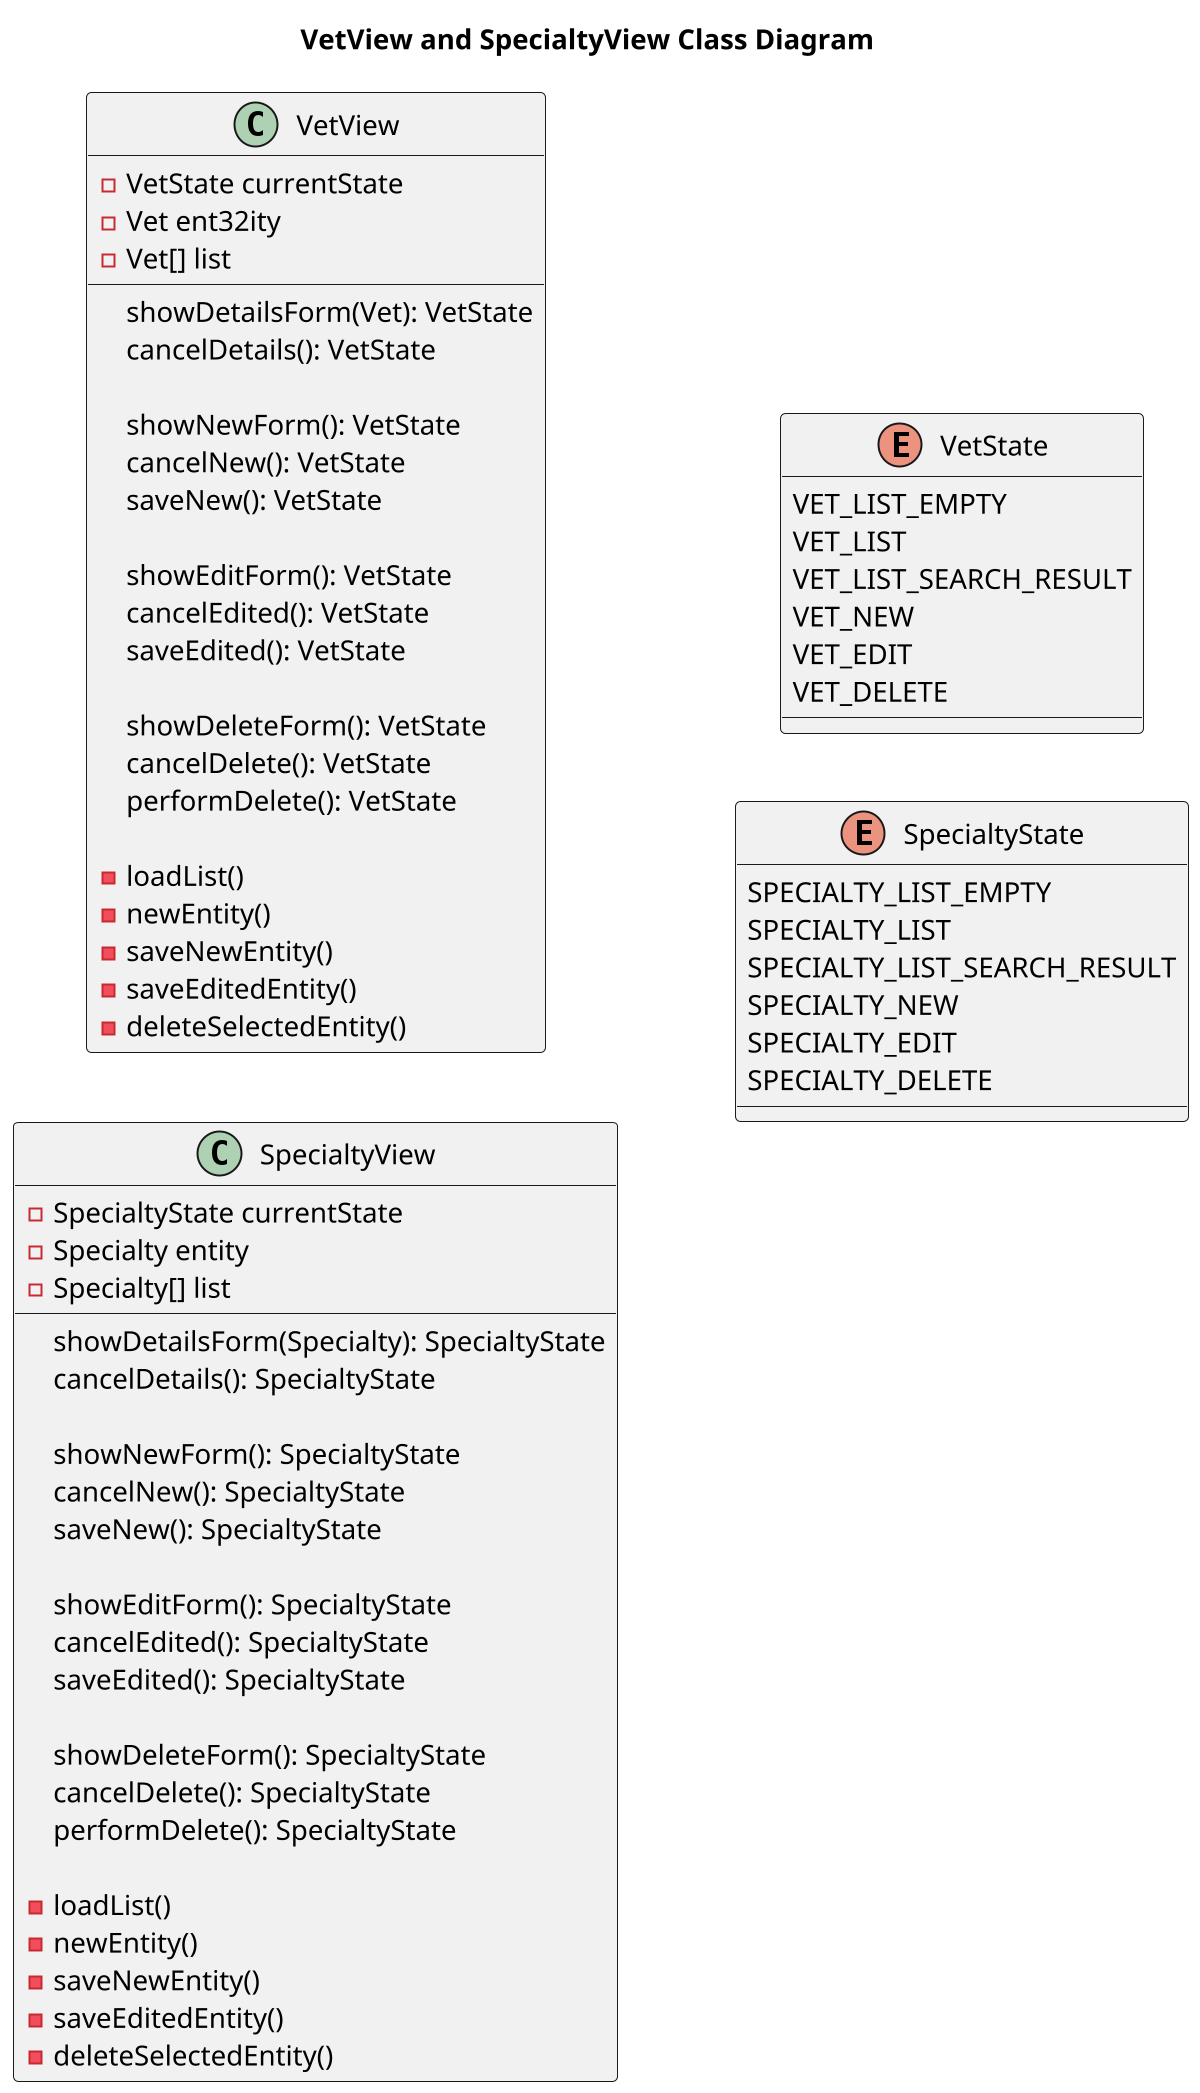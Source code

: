 @startuml
'https://plantuml.com/class-diagram

title VetView and SpecialtyView Class Diagram

left to right direction
'top to bottom direction

scale 1200 width

class VetView {

    - VetState currentState
    - Vet ent32ity
    - Vet[] list

    showDetailsForm(Vet): VetState
    cancelDetails(): VetState

    showNewForm(): VetState
    cancelNew(): VetState
    saveNew(): VetState

    showEditForm(): VetState
    cancelEdited(): VetState
    saveEdited(): VetState

    showDeleteForm(): VetState
    cancelDelete(): VetState
    performDelete(): VetState

    - loadList()
    - newEntity()
    - saveNewEntity()
    - saveEditedEntity()
    - deleteSelectedEntity()
}

class SpecialtyView {

    - SpecialtyState currentState
    - Specialty entity
    - Specialty[] list

    showDetailsForm(Specialty): SpecialtyState
    cancelDetails(): SpecialtyState

    showNewForm(): SpecialtyState
    cancelNew(): SpecialtyState
    saveNew(): SpecialtyState

    showEditForm(): SpecialtyState
    cancelEdited(): SpecialtyState
    saveEdited(): SpecialtyState

    showDeleteForm(): SpecialtyState
    cancelDelete(): SpecialtyState
    performDelete(): SpecialtyState

    - loadList()
    - newEntity()
    - saveNewEntity()
    - saveEditedEntity()
    - deleteSelectedEntity()
}

enum VetState {
    VET_LIST_EMPTY
    VET_LIST
    VET_LIST_SEARCH_RESULT
    VET_NEW
    VET_EDIT
    VET_DELETE
}

enum SpecialtyState {
    SPECIALTY_LIST_EMPTY
    SPECIALTY_LIST
    SPECIALTY_LIST_SEARCH_RESULT
    SPECIALTY_NEW
    SPECIALTY_EDIT
    SPECIALTY_DELETE
}

@enduml